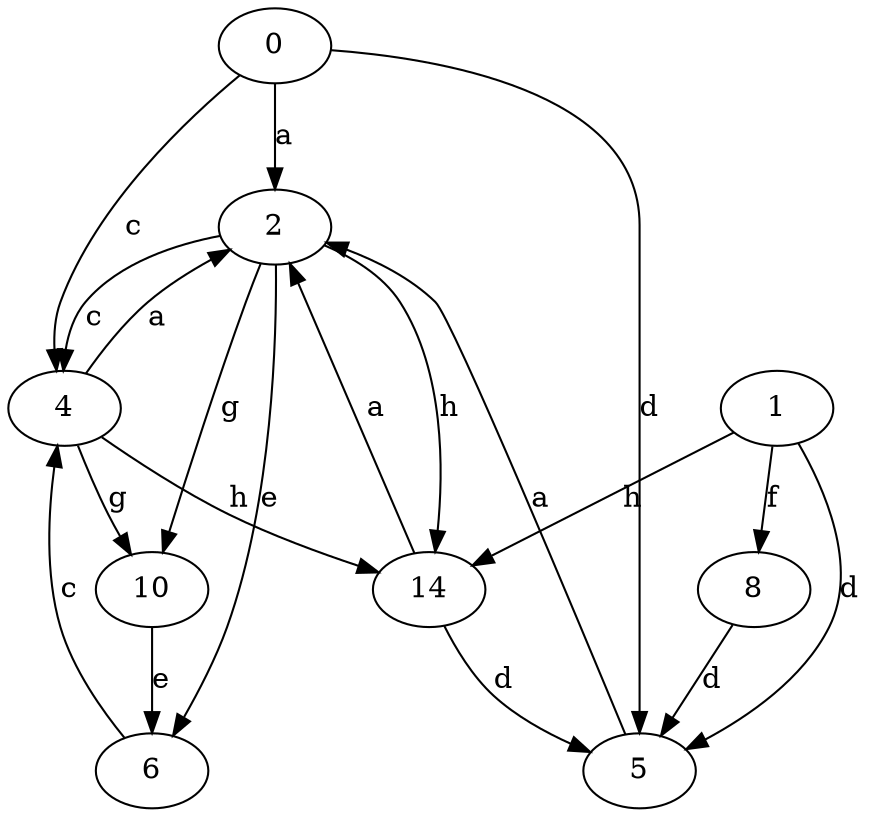 strict digraph  {
0;
1;
2;
4;
5;
6;
8;
10;
14;
0 -> 2  [label=a];
0 -> 4  [label=c];
0 -> 5  [label=d];
1 -> 5  [label=d];
1 -> 8  [label=f];
1 -> 14  [label=h];
2 -> 4  [label=c];
2 -> 6  [label=e];
2 -> 10  [label=g];
2 -> 14  [label=h];
4 -> 2  [label=a];
4 -> 10  [label=g];
4 -> 14  [label=h];
5 -> 2  [label=a];
6 -> 4  [label=c];
8 -> 5  [label=d];
10 -> 6  [label=e];
14 -> 2  [label=a];
14 -> 5  [label=d];
}
